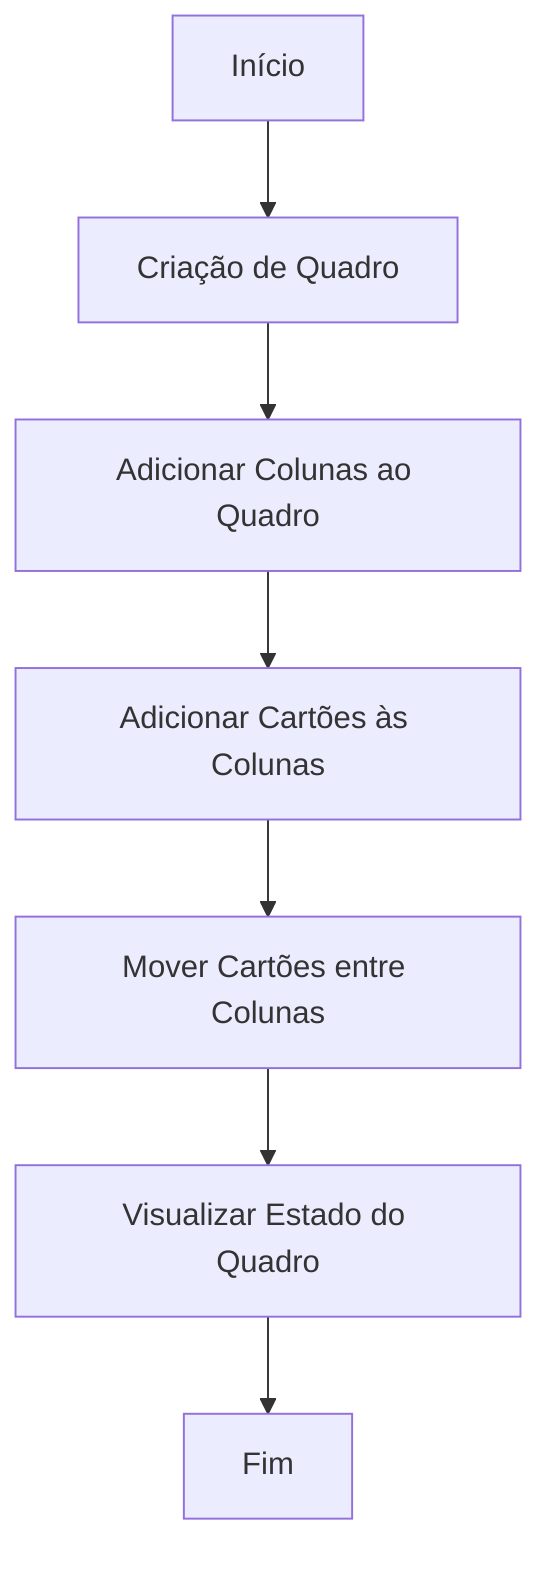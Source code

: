 flowchart TD
    A[Início] --> B[Criação de Quadro]
    B --> C[Adicionar Colunas ao Quadro]
    C --> D[Adicionar Cartões às Colunas]
    D --> E[Mover Cartões entre Colunas]
    E --> F[Visualizar Estado do Quadro]
    F --> G[Fim]